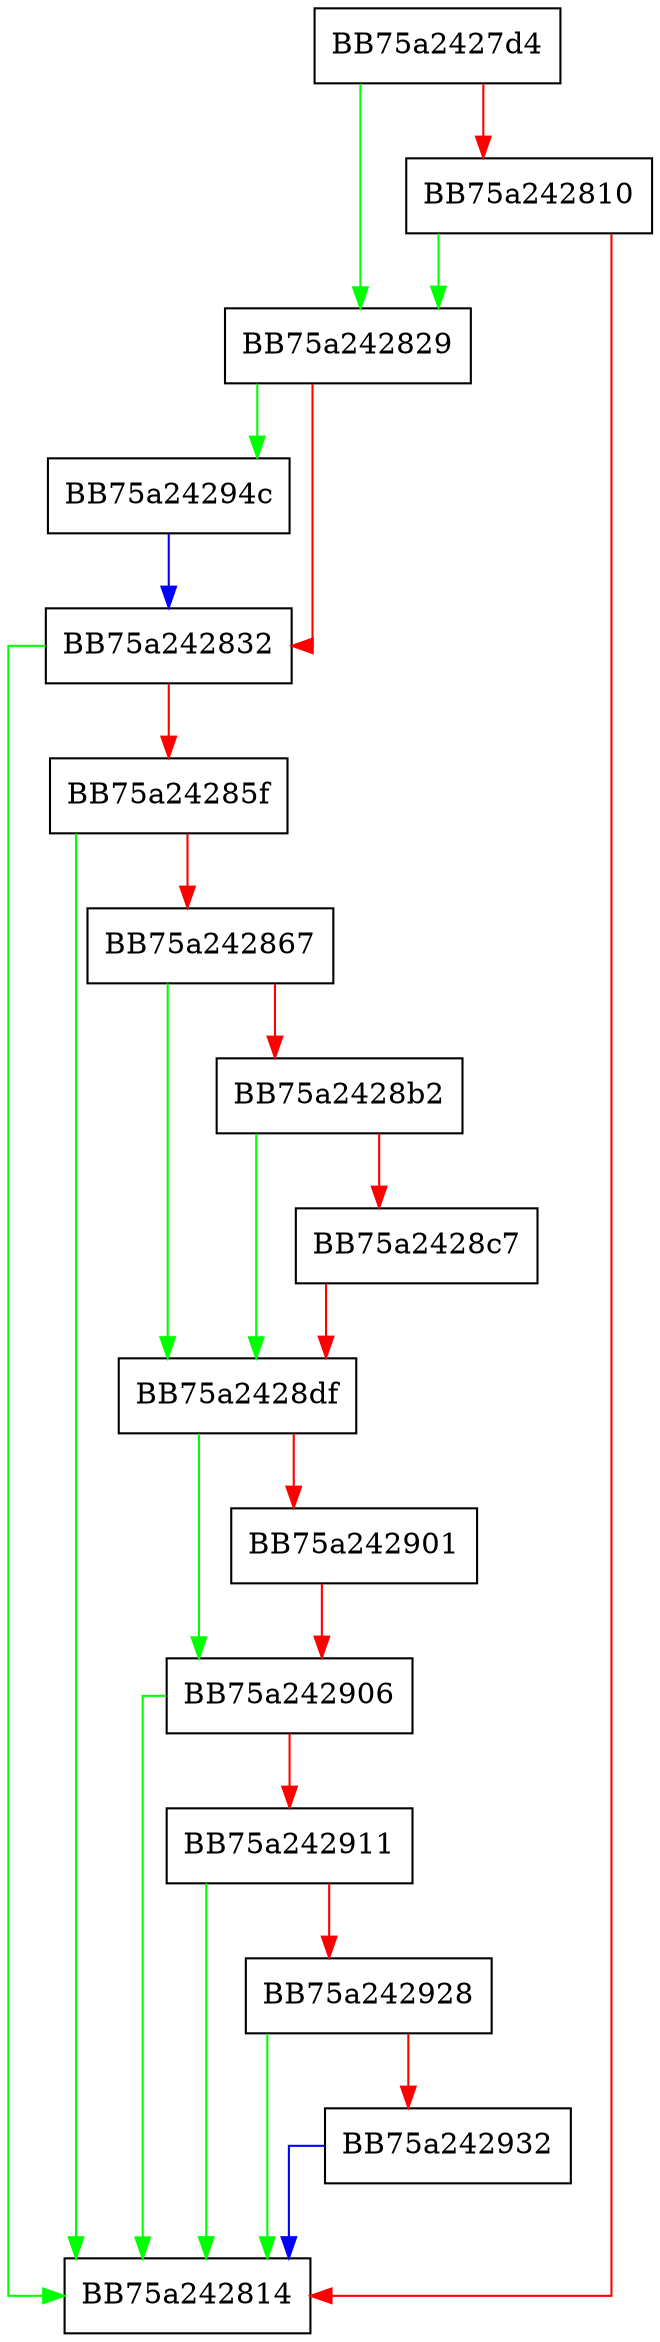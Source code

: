 digraph Update {
  node [shape="box"];
  graph [splines=ortho];
  BB75a2427d4 -> BB75a242829 [color="green"];
  BB75a2427d4 -> BB75a242810 [color="red"];
  BB75a242810 -> BB75a242829 [color="green"];
  BB75a242810 -> BB75a242814 [color="red"];
  BB75a242829 -> BB75a24294c [color="green"];
  BB75a242829 -> BB75a242832 [color="red"];
  BB75a242832 -> BB75a242814 [color="green"];
  BB75a242832 -> BB75a24285f [color="red"];
  BB75a24285f -> BB75a242814 [color="green"];
  BB75a24285f -> BB75a242867 [color="red"];
  BB75a242867 -> BB75a2428df [color="green"];
  BB75a242867 -> BB75a2428b2 [color="red"];
  BB75a2428b2 -> BB75a2428df [color="green"];
  BB75a2428b2 -> BB75a2428c7 [color="red"];
  BB75a2428c7 -> BB75a2428df [color="red"];
  BB75a2428df -> BB75a242906 [color="green"];
  BB75a2428df -> BB75a242901 [color="red"];
  BB75a242901 -> BB75a242906 [color="red"];
  BB75a242906 -> BB75a242814 [color="green"];
  BB75a242906 -> BB75a242911 [color="red"];
  BB75a242911 -> BB75a242814 [color="green"];
  BB75a242911 -> BB75a242928 [color="red"];
  BB75a242928 -> BB75a242814 [color="green"];
  BB75a242928 -> BB75a242932 [color="red"];
  BB75a242932 -> BB75a242814 [color="blue"];
  BB75a24294c -> BB75a242832 [color="blue"];
}